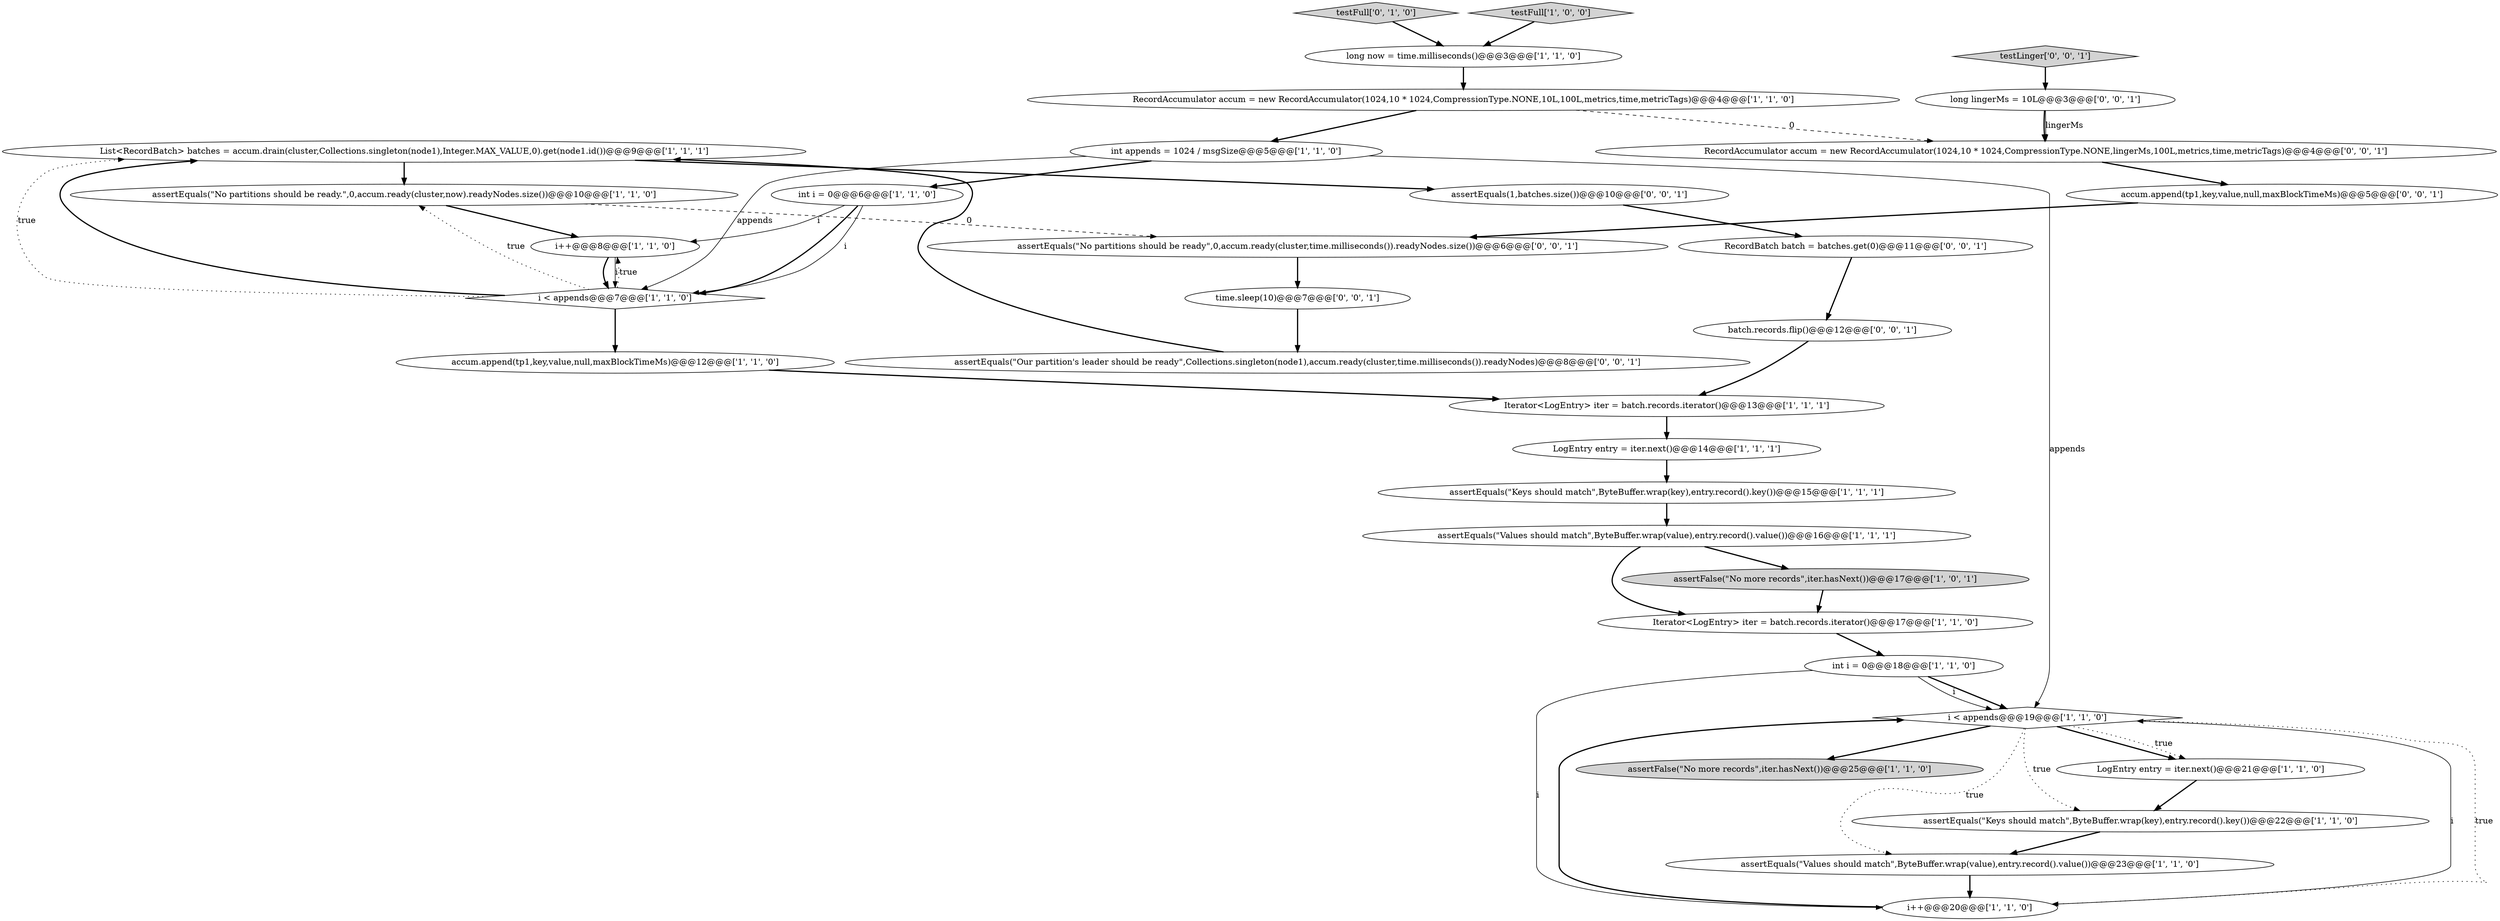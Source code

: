 digraph {
20 [style = filled, label = "List<RecordBatch> batches = accum.drain(cluster,Collections.singleton(node1),Integer.MAX_VALUE,0).get(node1.id())@@@9@@@['1', '1', '1']", fillcolor = white, shape = ellipse image = "AAA0AAABBB1BBB"];
33 [style = filled, label = "RecordBatch batch = batches.get(0)@@@11@@@['0', '0', '1']", fillcolor = white, shape = ellipse image = "AAA0AAABBB3BBB"];
0 [style = filled, label = "int i = 0@@@18@@@['1', '1', '0']", fillcolor = white, shape = ellipse image = "AAA0AAABBB1BBB"];
9 [style = filled, label = "Iterator<LogEntry> iter = batch.records.iterator()@@@17@@@['1', '1', '0']", fillcolor = white, shape = ellipse image = "AAA0AAABBB1BBB"];
12 [style = filled, label = "int appends = 1024 / msgSize@@@5@@@['1', '1', '0']", fillcolor = white, shape = ellipse image = "AAA0AAABBB1BBB"];
26 [style = filled, label = "assertEquals(\"No partitions should be ready\",0,accum.ready(cluster,time.milliseconds()).readyNodes.size())@@@6@@@['0', '0', '1']", fillcolor = white, shape = ellipse image = "AAA0AAABBB3BBB"];
21 [style = filled, label = "Iterator<LogEntry> iter = batch.records.iterator()@@@13@@@['1', '1', '1']", fillcolor = white, shape = ellipse image = "AAA0AAABBB1BBB"];
14 [style = filled, label = "assertEquals(\"Values should match\",ByteBuffer.wrap(value),entry.record().value())@@@23@@@['1', '1', '0']", fillcolor = white, shape = ellipse image = "AAA0AAABBB1BBB"];
11 [style = filled, label = "i++@@@8@@@['1', '1', '0']", fillcolor = white, shape = ellipse image = "AAA0AAABBB1BBB"];
7 [style = filled, label = "LogEntry entry = iter.next()@@@21@@@['1', '1', '0']", fillcolor = white, shape = ellipse image = "AAA0AAABBB1BBB"];
29 [style = filled, label = "long lingerMs = 10L@@@3@@@['0', '0', '1']", fillcolor = white, shape = ellipse image = "AAA0AAABBB3BBB"];
32 [style = filled, label = "time.sleep(10)@@@7@@@['0', '0', '1']", fillcolor = white, shape = ellipse image = "AAA0AAABBB3BBB"];
23 [style = filled, label = "testFull['0', '1', '0']", fillcolor = lightgray, shape = diamond image = "AAA0AAABBB2BBB"];
4 [style = filled, label = "testFull['1', '0', '0']", fillcolor = lightgray, shape = diamond image = "AAA0AAABBB1BBB"];
10 [style = filled, label = "assertEquals(\"Values should match\",ByteBuffer.wrap(value),entry.record().value())@@@16@@@['1', '1', '1']", fillcolor = white, shape = ellipse image = "AAA0AAABBB1BBB"];
30 [style = filled, label = "RecordAccumulator accum = new RecordAccumulator(1024,10 * 1024,CompressionType.NONE,lingerMs,100L,metrics,time,metricTags)@@@4@@@['0', '0', '1']", fillcolor = white, shape = ellipse image = "AAA0AAABBB3BBB"];
15 [style = filled, label = "RecordAccumulator accum = new RecordAccumulator(1024,10 * 1024,CompressionType.NONE,10L,100L,metrics,time,metricTags)@@@4@@@['1', '1', '0']", fillcolor = white, shape = ellipse image = "AAA0AAABBB1BBB"];
2 [style = filled, label = "accum.append(tp1,key,value,null,maxBlockTimeMs)@@@12@@@['1', '1', '0']", fillcolor = white, shape = ellipse image = "AAA0AAABBB1BBB"];
22 [style = filled, label = "assertEquals(\"Keys should match\",ByteBuffer.wrap(key),entry.record().key())@@@15@@@['1', '1', '1']", fillcolor = white, shape = ellipse image = "AAA0AAABBB1BBB"];
6 [style = filled, label = "assertEquals(\"Keys should match\",ByteBuffer.wrap(key),entry.record().key())@@@22@@@['1', '1', '0']", fillcolor = white, shape = ellipse image = "AAA0AAABBB1BBB"];
16 [style = filled, label = "LogEntry entry = iter.next()@@@14@@@['1', '1', '1']", fillcolor = white, shape = ellipse image = "AAA0AAABBB1BBB"];
3 [style = filled, label = "assertFalse(\"No more records\",iter.hasNext())@@@17@@@['1', '0', '1']", fillcolor = lightgray, shape = ellipse image = "AAA0AAABBB1BBB"];
18 [style = filled, label = "assertFalse(\"No more records\",iter.hasNext())@@@25@@@['1', '1', '0']", fillcolor = lightgray, shape = ellipse image = "AAA0AAABBB1BBB"];
8 [style = filled, label = "assertEquals(\"No partitions should be ready.\",0,accum.ready(cluster,now).readyNodes.size())@@@10@@@['1', '1', '0']", fillcolor = white, shape = ellipse image = "AAA0AAABBB1BBB"];
24 [style = filled, label = "batch.records.flip()@@@12@@@['0', '0', '1']", fillcolor = white, shape = ellipse image = "AAA0AAABBB3BBB"];
19 [style = filled, label = "i < appends@@@7@@@['1', '1', '0']", fillcolor = white, shape = diamond image = "AAA0AAABBB1BBB"];
31 [style = filled, label = "assertEquals(1,batches.size())@@@10@@@['0', '0', '1']", fillcolor = white, shape = ellipse image = "AAA0AAABBB3BBB"];
17 [style = filled, label = "i < appends@@@19@@@['1', '1', '0']", fillcolor = white, shape = diamond image = "AAA0AAABBB1BBB"];
27 [style = filled, label = "accum.append(tp1,key,value,null,maxBlockTimeMs)@@@5@@@['0', '0', '1']", fillcolor = white, shape = ellipse image = "AAA0AAABBB3BBB"];
5 [style = filled, label = "i++@@@20@@@['1', '1', '0']", fillcolor = white, shape = ellipse image = "AAA0AAABBB1BBB"];
13 [style = filled, label = "int i = 0@@@6@@@['1', '1', '0']", fillcolor = white, shape = ellipse image = "AAA0AAABBB1BBB"];
25 [style = filled, label = "assertEquals(\"Our partition's leader should be ready\",Collections.singleton(node1),accum.ready(cluster,time.milliseconds()).readyNodes)@@@8@@@['0', '0', '1']", fillcolor = white, shape = ellipse image = "AAA0AAABBB3BBB"];
1 [style = filled, label = "long now = time.milliseconds()@@@3@@@['1', '1', '0']", fillcolor = white, shape = ellipse image = "AAA0AAABBB1BBB"];
28 [style = filled, label = "testLinger['0', '0', '1']", fillcolor = lightgray, shape = diamond image = "AAA0AAABBB3BBB"];
28->29 [style = bold, label=""];
29->30 [style = solid, label="lingerMs"];
26->32 [style = bold, label=""];
9->0 [style = bold, label=""];
29->30 [style = bold, label=""];
17->6 [style = dotted, label="true"];
0->17 [style = bold, label=""];
19->20 [style = dotted, label="true"];
19->20 [style = bold, label=""];
1->15 [style = bold, label=""];
30->27 [style = bold, label=""];
17->14 [style = dotted, label="true"];
15->30 [style = dashed, label="0"];
10->3 [style = bold, label=""];
20->31 [style = bold, label=""];
19->2 [style = bold, label=""];
11->19 [style = bold, label=""];
16->22 [style = bold, label=""];
5->17 [style = bold, label=""];
19->8 [style = dotted, label="true"];
0->5 [style = solid, label="i"];
5->17 [style = solid, label="i"];
12->19 [style = solid, label="appends"];
17->7 [style = bold, label=""];
3->9 [style = bold, label=""];
6->14 [style = bold, label=""];
12->13 [style = bold, label=""];
0->17 [style = solid, label="i"];
25->20 [style = bold, label=""];
13->19 [style = bold, label=""];
20->8 [style = bold, label=""];
13->11 [style = solid, label="i"];
12->17 [style = solid, label="appends"];
13->19 [style = solid, label="i"];
24->21 [style = bold, label=""];
2->21 [style = bold, label=""];
19->11 [style = dotted, label="true"];
33->24 [style = bold, label=""];
31->33 [style = bold, label=""];
11->19 [style = solid, label="i"];
7->6 [style = bold, label=""];
32->25 [style = bold, label=""];
22->10 [style = bold, label=""];
21->16 [style = bold, label=""];
23->1 [style = bold, label=""];
17->5 [style = dotted, label="true"];
15->12 [style = bold, label=""];
4->1 [style = bold, label=""];
10->9 [style = bold, label=""];
17->7 [style = dotted, label="true"];
8->11 [style = bold, label=""];
8->26 [style = dashed, label="0"];
17->18 [style = bold, label=""];
14->5 [style = bold, label=""];
27->26 [style = bold, label=""];
}
